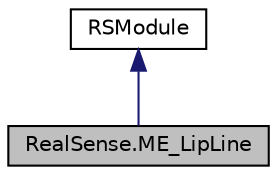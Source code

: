 digraph "RealSense.ME_LipLine"
{
  edge [fontname="Helvetica",fontsize="10",labelfontname="Helvetica",labelfontsize="10"];
  node [fontname="Helvetica",fontsize="10",shape=record];
  Node0 [label="RealSense.ME_LipLine",height=0.2,width=0.4,color="black", fillcolor="grey75", style="filled", fontcolor="black"];
  Node1 -> Node0 [dir="back",color="midnightblue",fontsize="10",style="solid"];
  Node1 [label="RSModule",height=0.2,width=0.4,color="black", fillcolor="white", style="filled",URL="$class_real_sense_1_1_r_s_module.html"];
}

